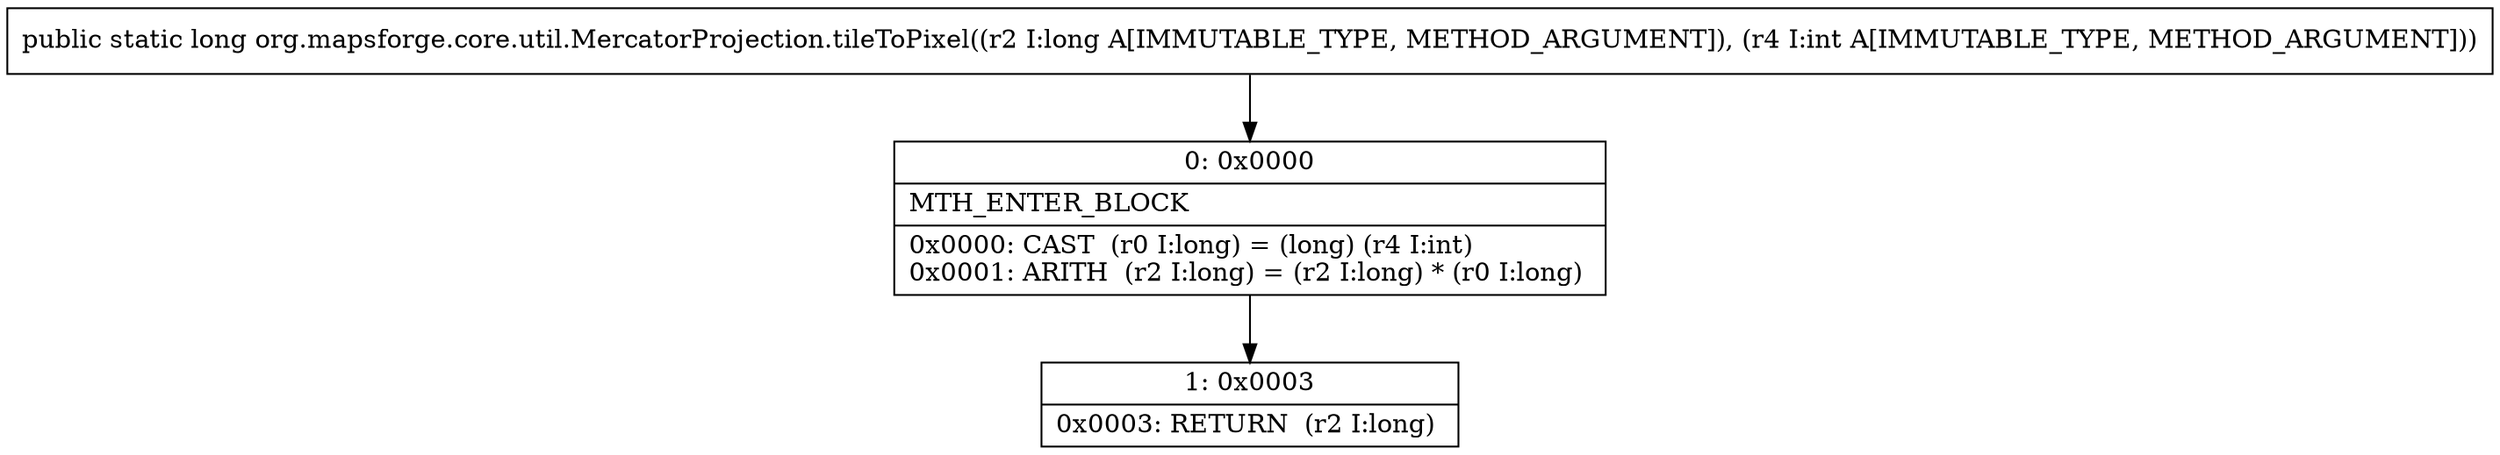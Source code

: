 digraph "CFG fororg.mapsforge.core.util.MercatorProjection.tileToPixel(JI)J" {
Node_0 [shape=record,label="{0\:\ 0x0000|MTH_ENTER_BLOCK\l|0x0000: CAST  (r0 I:long) = (long) (r4 I:int) \l0x0001: ARITH  (r2 I:long) = (r2 I:long) * (r0 I:long) \l}"];
Node_1 [shape=record,label="{1\:\ 0x0003|0x0003: RETURN  (r2 I:long) \l}"];
MethodNode[shape=record,label="{public static long org.mapsforge.core.util.MercatorProjection.tileToPixel((r2 I:long A[IMMUTABLE_TYPE, METHOD_ARGUMENT]), (r4 I:int A[IMMUTABLE_TYPE, METHOD_ARGUMENT])) }"];
MethodNode -> Node_0;
Node_0 -> Node_1;
}

